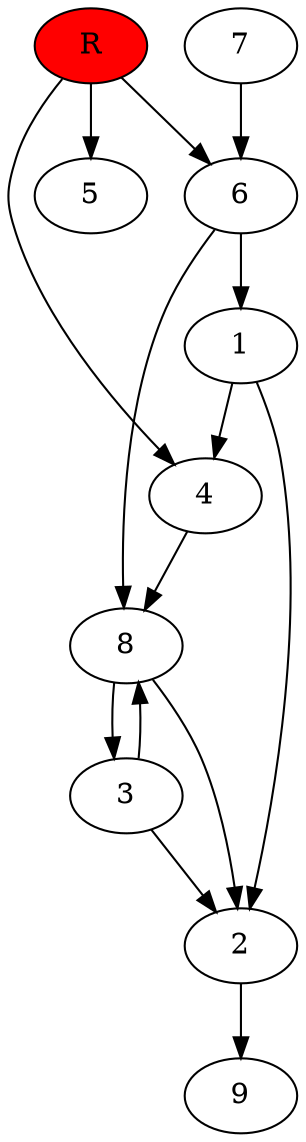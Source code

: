 digraph prb78573 {
	1
	2
	3
	4
	5
	6
	7
	8
	R [fillcolor="#ff0000" style=filled]
	1 -> 2
	1 -> 4
	2 -> 9
	3 -> 2
	3 -> 8
	4 -> 8
	6 -> 1
	6 -> 8
	7 -> 6
	8 -> 2
	8 -> 3
	R -> 4
	R -> 5
	R -> 6
}
